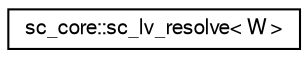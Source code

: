 digraph "Graphical Class Hierarchy"
{
  edge [fontname="FreeSans",fontsize="10",labelfontname="FreeSans",labelfontsize="10"];
  node [fontname="FreeSans",fontsize="10",shape=record];
  rankdir="LR";
  Node0 [label="sc_core::sc_lv_resolve\< W \>",height=0.2,width=0.4,color="black", fillcolor="white", style="filled",URL="$a01332.html"];
}
